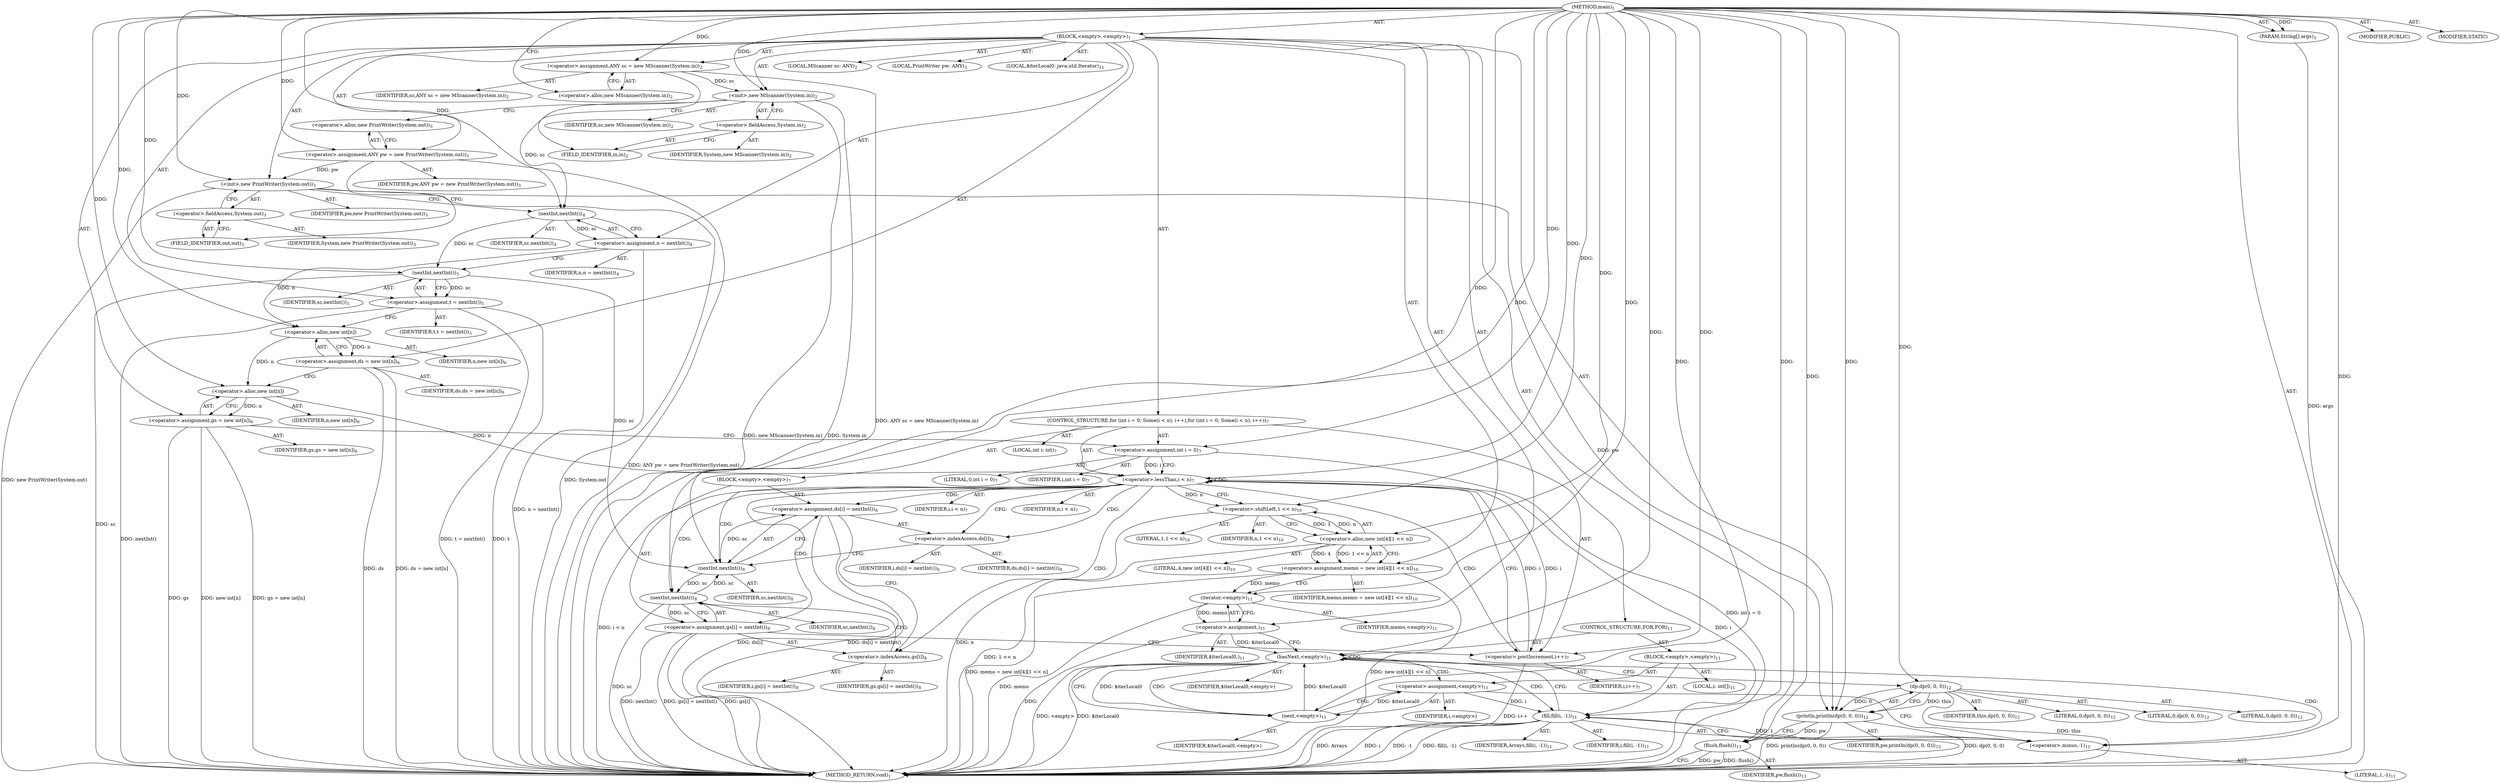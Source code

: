 digraph "main" {  
"21" [label = <(METHOD,main)<SUB>1</SUB>> ]
"22" [label = <(PARAM,String[] args)<SUB>1</SUB>> ]
"23" [label = <(BLOCK,&lt;empty&gt;,&lt;empty&gt;)<SUB>1</SUB>> ]
"4" [label = <(LOCAL,MScanner sc: ANY)<SUB>2</SUB>> ]
"24" [label = <(&lt;operator&gt;.assignment,ANY sc = new MScanner(System.in))<SUB>2</SUB>> ]
"25" [label = <(IDENTIFIER,sc,ANY sc = new MScanner(System.in))<SUB>2</SUB>> ]
"26" [label = <(&lt;operator&gt;.alloc,new MScanner(System.in))<SUB>2</SUB>> ]
"27" [label = <(&lt;init&gt;,new MScanner(System.in))<SUB>2</SUB>> ]
"3" [label = <(IDENTIFIER,sc,new MScanner(System.in))<SUB>2</SUB>> ]
"28" [label = <(&lt;operator&gt;.fieldAccess,System.in)<SUB>2</SUB>> ]
"29" [label = <(IDENTIFIER,System,new MScanner(System.in))<SUB>2</SUB>> ]
"30" [label = <(FIELD_IDENTIFIER,in,in)<SUB>2</SUB>> ]
"6" [label = <(LOCAL,PrintWriter pw: ANY)<SUB>3</SUB>> ]
"31" [label = <(&lt;operator&gt;.assignment,ANY pw = new PrintWriter(System.out))<SUB>3</SUB>> ]
"32" [label = <(IDENTIFIER,pw,ANY pw = new PrintWriter(System.out))<SUB>3</SUB>> ]
"33" [label = <(&lt;operator&gt;.alloc,new PrintWriter(System.out))<SUB>3</SUB>> ]
"34" [label = <(&lt;init&gt;,new PrintWriter(System.out))<SUB>3</SUB>> ]
"5" [label = <(IDENTIFIER,pw,new PrintWriter(System.out))<SUB>3</SUB>> ]
"35" [label = <(&lt;operator&gt;.fieldAccess,System.out)<SUB>3</SUB>> ]
"36" [label = <(IDENTIFIER,System,new PrintWriter(System.out))<SUB>3</SUB>> ]
"37" [label = <(FIELD_IDENTIFIER,out,out)<SUB>3</SUB>> ]
"38" [label = <(&lt;operator&gt;.assignment,n = nextInt())<SUB>4</SUB>> ]
"39" [label = <(IDENTIFIER,n,n = nextInt())<SUB>4</SUB>> ]
"40" [label = <(nextInt,nextInt())<SUB>4</SUB>> ]
"41" [label = <(IDENTIFIER,sc,nextInt())<SUB>4</SUB>> ]
"42" [label = <(&lt;operator&gt;.assignment,t = nextInt())<SUB>5</SUB>> ]
"43" [label = <(IDENTIFIER,t,t = nextInt())<SUB>5</SUB>> ]
"44" [label = <(nextInt,nextInt())<SUB>5</SUB>> ]
"45" [label = <(IDENTIFIER,sc,nextInt())<SUB>5</SUB>> ]
"46" [label = <(&lt;operator&gt;.assignment,ds = new int[n])<SUB>6</SUB>> ]
"47" [label = <(IDENTIFIER,ds,ds = new int[n])<SUB>6</SUB>> ]
"48" [label = <(&lt;operator&gt;.alloc,new int[n])> ]
"49" [label = <(IDENTIFIER,n,new int[n])<SUB>6</SUB>> ]
"50" [label = <(&lt;operator&gt;.assignment,gs = new int[n])<SUB>6</SUB>> ]
"51" [label = <(IDENTIFIER,gs,gs = new int[n])<SUB>6</SUB>> ]
"52" [label = <(&lt;operator&gt;.alloc,new int[n])> ]
"53" [label = <(IDENTIFIER,n,new int[n])<SUB>6</SUB>> ]
"54" [label = <(CONTROL_STRUCTURE,for (int i = 0; Some(i &lt; n); i++),for (int i = 0; Some(i &lt; n); i++))<SUB>7</SUB>> ]
"55" [label = <(LOCAL,int i: int)<SUB>7</SUB>> ]
"56" [label = <(&lt;operator&gt;.assignment,int i = 0)<SUB>7</SUB>> ]
"57" [label = <(IDENTIFIER,i,int i = 0)<SUB>7</SUB>> ]
"58" [label = <(LITERAL,0,int i = 0)<SUB>7</SUB>> ]
"59" [label = <(&lt;operator&gt;.lessThan,i &lt; n)<SUB>7</SUB>> ]
"60" [label = <(IDENTIFIER,i,i &lt; n)<SUB>7</SUB>> ]
"61" [label = <(IDENTIFIER,n,i &lt; n)<SUB>7</SUB>> ]
"62" [label = <(&lt;operator&gt;.postIncrement,i++)<SUB>7</SUB>> ]
"63" [label = <(IDENTIFIER,i,i++)<SUB>7</SUB>> ]
"64" [label = <(BLOCK,&lt;empty&gt;,&lt;empty&gt;)<SUB>7</SUB>> ]
"65" [label = <(&lt;operator&gt;.assignment,ds[i] = nextInt())<SUB>8</SUB>> ]
"66" [label = <(&lt;operator&gt;.indexAccess,ds[i])<SUB>8</SUB>> ]
"67" [label = <(IDENTIFIER,ds,ds[i] = nextInt())<SUB>8</SUB>> ]
"68" [label = <(IDENTIFIER,i,ds[i] = nextInt())<SUB>8</SUB>> ]
"69" [label = <(nextInt,nextInt())<SUB>8</SUB>> ]
"70" [label = <(IDENTIFIER,sc,nextInt())<SUB>8</SUB>> ]
"71" [label = <(&lt;operator&gt;.assignment,gs[i] = nextInt())<SUB>8</SUB>> ]
"72" [label = <(&lt;operator&gt;.indexAccess,gs[i])<SUB>8</SUB>> ]
"73" [label = <(IDENTIFIER,gs,gs[i] = nextInt())<SUB>8</SUB>> ]
"74" [label = <(IDENTIFIER,i,gs[i] = nextInt())<SUB>8</SUB>> ]
"75" [label = <(nextInt,nextInt())<SUB>8</SUB>> ]
"76" [label = <(IDENTIFIER,sc,nextInt())<SUB>8</SUB>> ]
"77" [label = <(&lt;operator&gt;.assignment,memo = new int[4][1 &lt;&lt; n])<SUB>10</SUB>> ]
"78" [label = <(IDENTIFIER,memo,memo = new int[4][1 &lt;&lt; n])<SUB>10</SUB>> ]
"79" [label = <(&lt;operator&gt;.alloc,new int[4][1 &lt;&lt; n])> ]
"80" [label = <(LITERAL,4,new int[4][1 &lt;&lt; n])<SUB>10</SUB>> ]
"81" [label = <(&lt;operator&gt;.shiftLeft,1 &lt;&lt; n)<SUB>10</SUB>> ]
"82" [label = <(LITERAL,1,1 &lt;&lt; n)<SUB>10</SUB>> ]
"83" [label = <(IDENTIFIER,n,1 &lt;&lt; n)<SUB>10</SUB>> ]
"84" [label = <(LOCAL,$iterLocal0: java.util.Iterator)<SUB>11</SUB>> ]
"85" [label = <(&lt;operator&gt;.assignment,)<SUB>11</SUB>> ]
"86" [label = <(IDENTIFIER,$iterLocal0,)<SUB>11</SUB>> ]
"87" [label = <(iterator,&lt;empty&gt;)<SUB>11</SUB>> ]
"88" [label = <(IDENTIFIER,memo,&lt;empty&gt;)<SUB>11</SUB>> ]
"89" [label = <(CONTROL_STRUCTURE,FOR,FOR)<SUB>11</SUB>> ]
"90" [label = <(hasNext,&lt;empty&gt;)<SUB>11</SUB>> ]
"91" [label = <(IDENTIFIER,$iterLocal0,&lt;empty&gt;)> ]
"92" [label = <(BLOCK,&lt;empty&gt;,&lt;empty&gt;)<SUB>11</SUB>> ]
"93" [label = <(LOCAL,i: int[])<SUB>11</SUB>> ]
"94" [label = <(&lt;operator&gt;.assignment,&lt;empty&gt;)<SUB>11</SUB>> ]
"95" [label = <(IDENTIFIER,i,&lt;empty&gt;)> ]
"96" [label = <(next,&lt;empty&gt;)<SUB>11</SUB>> ]
"97" [label = <(IDENTIFIER,$iterLocal0,&lt;empty&gt;)> ]
"98" [label = <(fill,fill(i, -1))<SUB>11</SUB>> ]
"99" [label = <(IDENTIFIER,Arrays,fill(i, -1))<SUB>11</SUB>> ]
"100" [label = <(IDENTIFIER,i,fill(i, -1))<SUB>11</SUB>> ]
"101" [label = <(&lt;operator&gt;.minus,-1)<SUB>11</SUB>> ]
"102" [label = <(LITERAL,1,-1)<SUB>11</SUB>> ]
"103" [label = <(println,println(dp(0, 0, 0)))<SUB>12</SUB>> ]
"104" [label = <(IDENTIFIER,pw,println(dp(0, 0, 0)))<SUB>12</SUB>> ]
"105" [label = <(dp,dp(0, 0, 0))<SUB>12</SUB>> ]
"106" [label = <(IDENTIFIER,this,dp(0, 0, 0))<SUB>12</SUB>> ]
"107" [label = <(LITERAL,0,dp(0, 0, 0))<SUB>12</SUB>> ]
"108" [label = <(LITERAL,0,dp(0, 0, 0))<SUB>12</SUB>> ]
"109" [label = <(LITERAL,0,dp(0, 0, 0))<SUB>12</SUB>> ]
"110" [label = <(flush,flush())<SUB>13</SUB>> ]
"111" [label = <(IDENTIFIER,pw,flush())<SUB>13</SUB>> ]
"112" [label = <(MODIFIER,PUBLIC)> ]
"113" [label = <(MODIFIER,STATIC)> ]
"114" [label = <(METHOD_RETURN,void)<SUB>1</SUB>> ]
  "21" -> "22"  [ label = "AST: "] 
  "21" -> "23"  [ label = "AST: "] 
  "21" -> "112"  [ label = "AST: "] 
  "21" -> "113"  [ label = "AST: "] 
  "21" -> "114"  [ label = "AST: "] 
  "23" -> "4"  [ label = "AST: "] 
  "23" -> "24"  [ label = "AST: "] 
  "23" -> "27"  [ label = "AST: "] 
  "23" -> "6"  [ label = "AST: "] 
  "23" -> "31"  [ label = "AST: "] 
  "23" -> "34"  [ label = "AST: "] 
  "23" -> "38"  [ label = "AST: "] 
  "23" -> "42"  [ label = "AST: "] 
  "23" -> "46"  [ label = "AST: "] 
  "23" -> "50"  [ label = "AST: "] 
  "23" -> "54"  [ label = "AST: "] 
  "23" -> "77"  [ label = "AST: "] 
  "23" -> "84"  [ label = "AST: "] 
  "23" -> "85"  [ label = "AST: "] 
  "23" -> "89"  [ label = "AST: "] 
  "23" -> "103"  [ label = "AST: "] 
  "23" -> "110"  [ label = "AST: "] 
  "24" -> "25"  [ label = "AST: "] 
  "24" -> "26"  [ label = "AST: "] 
  "27" -> "3"  [ label = "AST: "] 
  "27" -> "28"  [ label = "AST: "] 
  "28" -> "29"  [ label = "AST: "] 
  "28" -> "30"  [ label = "AST: "] 
  "31" -> "32"  [ label = "AST: "] 
  "31" -> "33"  [ label = "AST: "] 
  "34" -> "5"  [ label = "AST: "] 
  "34" -> "35"  [ label = "AST: "] 
  "35" -> "36"  [ label = "AST: "] 
  "35" -> "37"  [ label = "AST: "] 
  "38" -> "39"  [ label = "AST: "] 
  "38" -> "40"  [ label = "AST: "] 
  "40" -> "41"  [ label = "AST: "] 
  "42" -> "43"  [ label = "AST: "] 
  "42" -> "44"  [ label = "AST: "] 
  "44" -> "45"  [ label = "AST: "] 
  "46" -> "47"  [ label = "AST: "] 
  "46" -> "48"  [ label = "AST: "] 
  "48" -> "49"  [ label = "AST: "] 
  "50" -> "51"  [ label = "AST: "] 
  "50" -> "52"  [ label = "AST: "] 
  "52" -> "53"  [ label = "AST: "] 
  "54" -> "55"  [ label = "AST: "] 
  "54" -> "56"  [ label = "AST: "] 
  "54" -> "59"  [ label = "AST: "] 
  "54" -> "62"  [ label = "AST: "] 
  "54" -> "64"  [ label = "AST: "] 
  "56" -> "57"  [ label = "AST: "] 
  "56" -> "58"  [ label = "AST: "] 
  "59" -> "60"  [ label = "AST: "] 
  "59" -> "61"  [ label = "AST: "] 
  "62" -> "63"  [ label = "AST: "] 
  "64" -> "65"  [ label = "AST: "] 
  "64" -> "71"  [ label = "AST: "] 
  "65" -> "66"  [ label = "AST: "] 
  "65" -> "69"  [ label = "AST: "] 
  "66" -> "67"  [ label = "AST: "] 
  "66" -> "68"  [ label = "AST: "] 
  "69" -> "70"  [ label = "AST: "] 
  "71" -> "72"  [ label = "AST: "] 
  "71" -> "75"  [ label = "AST: "] 
  "72" -> "73"  [ label = "AST: "] 
  "72" -> "74"  [ label = "AST: "] 
  "75" -> "76"  [ label = "AST: "] 
  "77" -> "78"  [ label = "AST: "] 
  "77" -> "79"  [ label = "AST: "] 
  "79" -> "80"  [ label = "AST: "] 
  "79" -> "81"  [ label = "AST: "] 
  "81" -> "82"  [ label = "AST: "] 
  "81" -> "83"  [ label = "AST: "] 
  "85" -> "86"  [ label = "AST: "] 
  "85" -> "87"  [ label = "AST: "] 
  "87" -> "88"  [ label = "AST: "] 
  "89" -> "90"  [ label = "AST: "] 
  "89" -> "92"  [ label = "AST: "] 
  "90" -> "91"  [ label = "AST: "] 
  "92" -> "93"  [ label = "AST: "] 
  "92" -> "94"  [ label = "AST: "] 
  "92" -> "98"  [ label = "AST: "] 
  "94" -> "95"  [ label = "AST: "] 
  "94" -> "96"  [ label = "AST: "] 
  "96" -> "97"  [ label = "AST: "] 
  "98" -> "99"  [ label = "AST: "] 
  "98" -> "100"  [ label = "AST: "] 
  "98" -> "101"  [ label = "AST: "] 
  "101" -> "102"  [ label = "AST: "] 
  "103" -> "104"  [ label = "AST: "] 
  "103" -> "105"  [ label = "AST: "] 
  "105" -> "106"  [ label = "AST: "] 
  "105" -> "107"  [ label = "AST: "] 
  "105" -> "108"  [ label = "AST: "] 
  "105" -> "109"  [ label = "AST: "] 
  "110" -> "111"  [ label = "AST: "] 
  "24" -> "30"  [ label = "CFG: "] 
  "27" -> "33"  [ label = "CFG: "] 
  "31" -> "37"  [ label = "CFG: "] 
  "34" -> "40"  [ label = "CFG: "] 
  "38" -> "44"  [ label = "CFG: "] 
  "42" -> "48"  [ label = "CFG: "] 
  "46" -> "52"  [ label = "CFG: "] 
  "50" -> "56"  [ label = "CFG: "] 
  "77" -> "87"  [ label = "CFG: "] 
  "85" -> "90"  [ label = "CFG: "] 
  "103" -> "110"  [ label = "CFG: "] 
  "110" -> "114"  [ label = "CFG: "] 
  "26" -> "24"  [ label = "CFG: "] 
  "28" -> "27"  [ label = "CFG: "] 
  "33" -> "31"  [ label = "CFG: "] 
  "35" -> "34"  [ label = "CFG: "] 
  "40" -> "38"  [ label = "CFG: "] 
  "44" -> "42"  [ label = "CFG: "] 
  "48" -> "46"  [ label = "CFG: "] 
  "52" -> "50"  [ label = "CFG: "] 
  "56" -> "59"  [ label = "CFG: "] 
  "59" -> "66"  [ label = "CFG: "] 
  "59" -> "81"  [ label = "CFG: "] 
  "62" -> "59"  [ label = "CFG: "] 
  "79" -> "77"  [ label = "CFG: "] 
  "87" -> "85"  [ label = "CFG: "] 
  "90" -> "96"  [ label = "CFG: "] 
  "90" -> "105"  [ label = "CFG: "] 
  "105" -> "103"  [ label = "CFG: "] 
  "30" -> "28"  [ label = "CFG: "] 
  "37" -> "35"  [ label = "CFG: "] 
  "65" -> "72"  [ label = "CFG: "] 
  "71" -> "62"  [ label = "CFG: "] 
  "81" -> "79"  [ label = "CFG: "] 
  "94" -> "101"  [ label = "CFG: "] 
  "98" -> "90"  [ label = "CFG: "] 
  "66" -> "69"  [ label = "CFG: "] 
  "69" -> "65"  [ label = "CFG: "] 
  "72" -> "75"  [ label = "CFG: "] 
  "75" -> "71"  [ label = "CFG: "] 
  "96" -> "94"  [ label = "CFG: "] 
  "101" -> "98"  [ label = "CFG: "] 
  "21" -> "26"  [ label = "CFG: "] 
  "22" -> "114"  [ label = "DDG: args"] 
  "24" -> "114"  [ label = "DDG: ANY sc = new MScanner(System.in)"] 
  "27" -> "114"  [ label = "DDG: System.in"] 
  "27" -> "114"  [ label = "DDG: new MScanner(System.in)"] 
  "31" -> "114"  [ label = "DDG: ANY pw = new PrintWriter(System.out)"] 
  "34" -> "114"  [ label = "DDG: System.out"] 
  "34" -> "114"  [ label = "DDG: new PrintWriter(System.out)"] 
  "38" -> "114"  [ label = "DDG: n = nextInt()"] 
  "44" -> "114"  [ label = "DDG: sc"] 
  "42" -> "114"  [ label = "DDG: nextInt()"] 
  "42" -> "114"  [ label = "DDG: t = nextInt()"] 
  "46" -> "114"  [ label = "DDG: ds"] 
  "46" -> "114"  [ label = "DDG: ds = new int[n]"] 
  "50" -> "114"  [ label = "DDG: gs"] 
  "50" -> "114"  [ label = "DDG: new int[n]"] 
  "50" -> "114"  [ label = "DDG: gs = new int[n]"] 
  "56" -> "114"  [ label = "DDG: int i = 0"] 
  "59" -> "114"  [ label = "DDG: i"] 
  "59" -> "114"  [ label = "DDG: i &lt; n"] 
  "81" -> "114"  [ label = "DDG: n"] 
  "79" -> "114"  [ label = "DDG: 1 &lt;&lt; n"] 
  "77" -> "114"  [ label = "DDG: new int[4][1 &lt;&lt; n]"] 
  "77" -> "114"  [ label = "DDG: memo = new int[4][1 &lt;&lt; n]"] 
  "87" -> "114"  [ label = "DDG: memo"] 
  "85" -> "114"  [ label = "DDG: "] 
  "90" -> "114"  [ label = "DDG: $iterLocal0"] 
  "90" -> "114"  [ label = "DDG: &lt;empty&gt;"] 
  "103" -> "114"  [ label = "DDG: dp(0, 0, 0)"] 
  "103" -> "114"  [ label = "DDG: println(dp(0, 0, 0))"] 
  "110" -> "114"  [ label = "DDG: pw"] 
  "110" -> "114"  [ label = "DDG: flush()"] 
  "98" -> "114"  [ label = "DDG: i"] 
  "98" -> "114"  [ label = "DDG: -1"] 
  "98" -> "114"  [ label = "DDG: fill(i, -1)"] 
  "65" -> "114"  [ label = "DDG: ds[i]"] 
  "65" -> "114"  [ label = "DDG: ds[i] = nextInt()"] 
  "71" -> "114"  [ label = "DDG: gs[i]"] 
  "75" -> "114"  [ label = "DDG: sc"] 
  "71" -> "114"  [ label = "DDG: nextInt()"] 
  "71" -> "114"  [ label = "DDG: gs[i] = nextInt()"] 
  "62" -> "114"  [ label = "DDG: i++"] 
  "105" -> "114"  [ label = "DDG: this"] 
  "98" -> "114"  [ label = "DDG: Arrays"] 
  "42" -> "114"  [ label = "DDG: t"] 
  "21" -> "22"  [ label = "DDG: "] 
  "21" -> "24"  [ label = "DDG: "] 
  "21" -> "31"  [ label = "DDG: "] 
  "40" -> "38"  [ label = "DDG: sc"] 
  "44" -> "42"  [ label = "DDG: sc"] 
  "48" -> "46"  [ label = "DDG: n"] 
  "52" -> "50"  [ label = "DDG: n"] 
  "79" -> "77"  [ label = "DDG: 4"] 
  "79" -> "77"  [ label = "DDG: 1 &lt;&lt; n"] 
  "87" -> "85"  [ label = "DDG: memo"] 
  "24" -> "27"  [ label = "DDG: sc"] 
  "21" -> "27"  [ label = "DDG: "] 
  "31" -> "34"  [ label = "DDG: pw"] 
  "21" -> "34"  [ label = "DDG: "] 
  "21" -> "56"  [ label = "DDG: "] 
  "34" -> "103"  [ label = "DDG: pw"] 
  "21" -> "103"  [ label = "DDG: "] 
  "105" -> "103"  [ label = "DDG: this"] 
  "105" -> "103"  [ label = "DDG: 0"] 
  "103" -> "110"  [ label = "DDG: pw"] 
  "21" -> "110"  [ label = "DDG: "] 
  "27" -> "40"  [ label = "DDG: sc"] 
  "21" -> "40"  [ label = "DDG: "] 
  "40" -> "44"  [ label = "DDG: sc"] 
  "21" -> "44"  [ label = "DDG: "] 
  "38" -> "48"  [ label = "DDG: n"] 
  "21" -> "48"  [ label = "DDG: "] 
  "48" -> "52"  [ label = "DDG: n"] 
  "21" -> "52"  [ label = "DDG: "] 
  "56" -> "59"  [ label = "DDG: i"] 
  "62" -> "59"  [ label = "DDG: i"] 
  "21" -> "59"  [ label = "DDG: "] 
  "52" -> "59"  [ label = "DDG: n"] 
  "59" -> "62"  [ label = "DDG: i"] 
  "21" -> "62"  [ label = "DDG: "] 
  "69" -> "65"  [ label = "DDG: sc"] 
  "75" -> "71"  [ label = "DDG: sc"] 
  "21" -> "79"  [ label = "DDG: "] 
  "81" -> "79"  [ label = "DDG: 1"] 
  "81" -> "79"  [ label = "DDG: n"] 
  "77" -> "87"  [ label = "DDG: memo"] 
  "21" -> "87"  [ label = "DDG: "] 
  "85" -> "90"  [ label = "DDG: $iterLocal0"] 
  "96" -> "90"  [ label = "DDG: $iterLocal0"] 
  "21" -> "90"  [ label = "DDG: "] 
  "96" -> "94"  [ label = "DDG: $iterLocal0"] 
  "21" -> "105"  [ label = "DDG: "] 
  "21" -> "81"  [ label = "DDG: "] 
  "59" -> "81"  [ label = "DDG: n"] 
  "21" -> "98"  [ label = "DDG: "] 
  "94" -> "98"  [ label = "DDG: i"] 
  "101" -> "98"  [ label = "DDG: 1"] 
  "44" -> "69"  [ label = "DDG: sc"] 
  "75" -> "69"  [ label = "DDG: sc"] 
  "21" -> "69"  [ label = "DDG: "] 
  "69" -> "75"  [ label = "DDG: sc"] 
  "21" -> "75"  [ label = "DDG: "] 
  "90" -> "96"  [ label = "DDG: $iterLocal0"] 
  "21" -> "96"  [ label = "DDG: "] 
  "21" -> "101"  [ label = "DDG: "] 
  "59" -> "66"  [ label = "CDG: "] 
  "59" -> "71"  [ label = "CDG: "] 
  "59" -> "75"  [ label = "CDG: "] 
  "59" -> "72"  [ label = "CDG: "] 
  "59" -> "69"  [ label = "CDG: "] 
  "59" -> "65"  [ label = "CDG: "] 
  "59" -> "59"  [ label = "CDG: "] 
  "59" -> "62"  [ label = "CDG: "] 
  "90" -> "94"  [ label = "CDG: "] 
  "90" -> "96"  [ label = "CDG: "] 
  "90" -> "98"  [ label = "CDG: "] 
  "90" -> "101"  [ label = "CDG: "] 
  "90" -> "90"  [ label = "CDG: "] 
}

